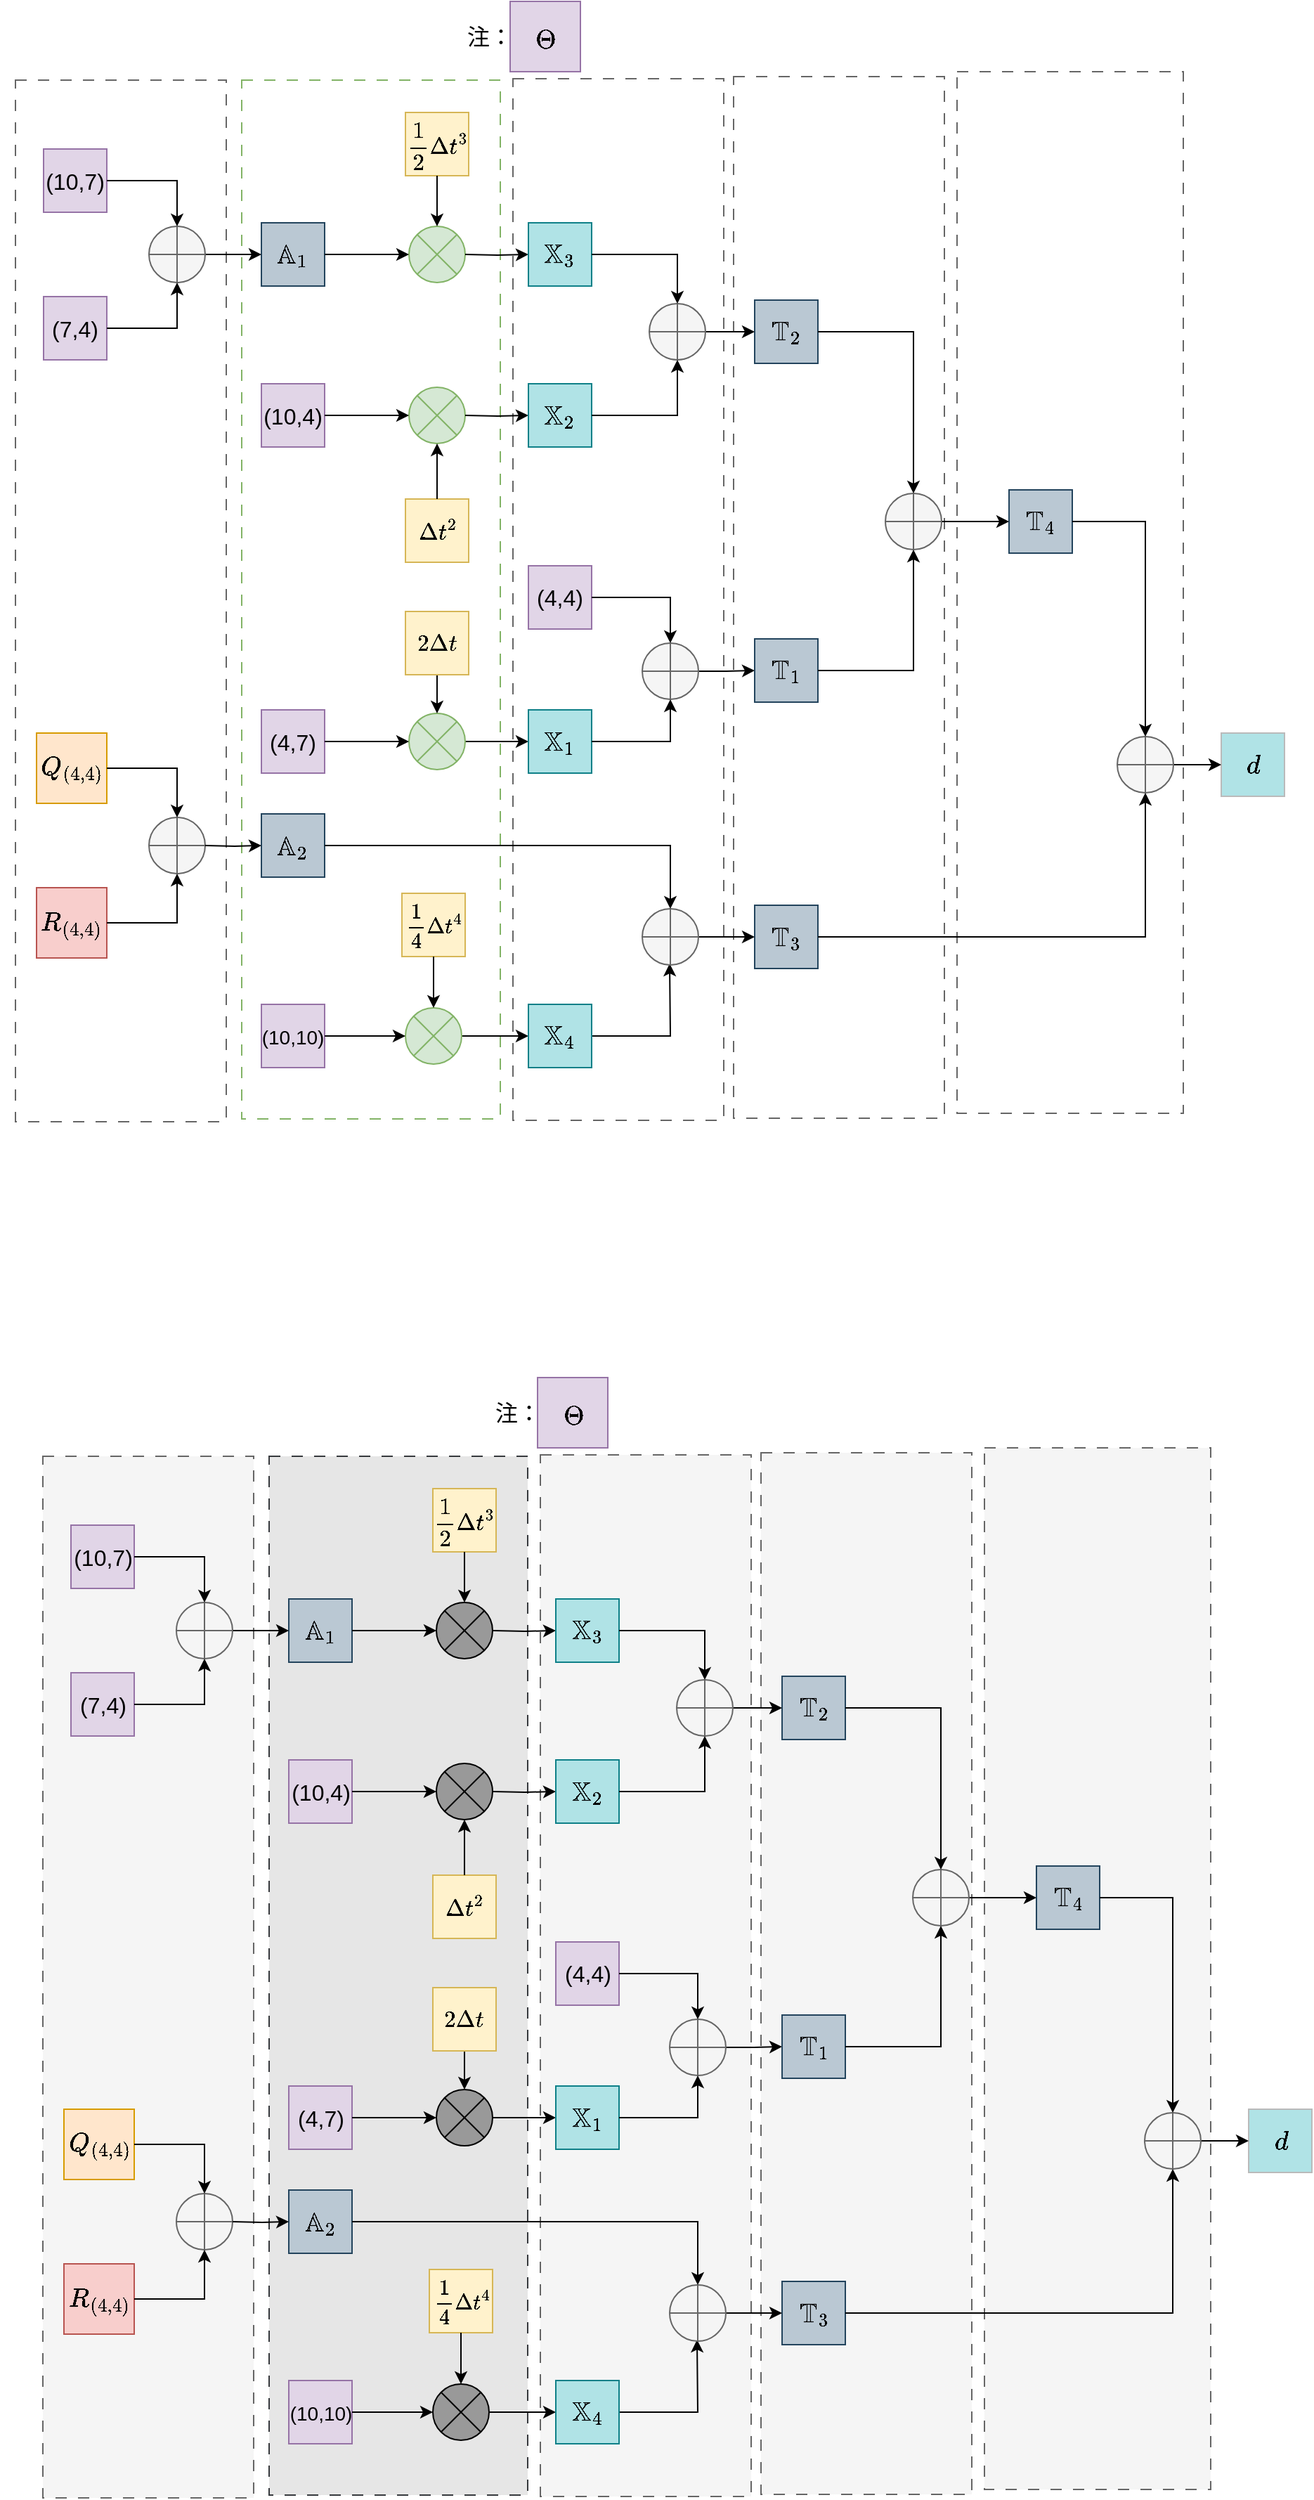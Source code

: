 <mxfile version="24.7.13">
  <diagram name="第 1 页" id="vWUI8vC7MaR6mV3rg_uE">
    <mxGraphModel dx="2901" dy="1106" grid="0" gridSize="10" guides="1" tooltips="1" connect="1" arrows="1" fold="1" page="1" pageScale="1" pageWidth="827" pageHeight="1169" math="1" shadow="0">
      <root>
        <mxCell id="0" />
        <mxCell id="1" parent="0" />
        <mxCell id="5WzvTR4dcTzMbcHdpnL1-160" value="" style="rounded=0;whiteSpace=wrap;html=1;dashed=1;dashPattern=8 8;fillColor=#FFFFFF;fontColor=#333333;strokeColor=#666666;" vertex="1" parent="1">
          <mxGeometry x="520" y="265" width="161" height="741" as="geometry" />
        </mxCell>
        <mxCell id="5WzvTR4dcTzMbcHdpnL1-159" value="" style="rounded=0;whiteSpace=wrap;html=1;dashed=1;dashPattern=8 8;fillColor=#FFFFFF;fontColor=#333333;strokeColor=#666666;" vertex="1" parent="1">
          <mxGeometry x="361" y="268.5" width="150" height="741" as="geometry" />
        </mxCell>
        <mxCell id="5WzvTR4dcTzMbcHdpnL1-158" value="" style="rounded=0;whiteSpace=wrap;html=1;dashed=1;dashPattern=8 8;fillColor=#FFFFFF;fontColor=#333333;strokeColor=#666666;" vertex="1" parent="1">
          <mxGeometry x="204" y="270" width="150" height="741" as="geometry" />
        </mxCell>
        <mxCell id="5WzvTR4dcTzMbcHdpnL1-6" value="" style="rounded=0;whiteSpace=wrap;html=1;dashed=1;dashPattern=8 8;strokeColor=#82b366;fillColor=#FFFFFF;" vertex="1" parent="1">
          <mxGeometry x="11" y="271" width="184" height="739" as="geometry" />
        </mxCell>
        <mxCell id="5WzvTR4dcTzMbcHdpnL1-7" value="" style="rounded=0;whiteSpace=wrap;html=1;dashed=1;dashPattern=8 8;fillColor=#FFFFFF;fontColor=#333333;strokeColor=#666666;" vertex="1" parent="1">
          <mxGeometry x="-150" y="271" width="150" height="741" as="geometry" />
        </mxCell>
        <mxCell id="5WzvTR4dcTzMbcHdpnL1-8" value="" style="whiteSpace=wrap;html=1;aspect=fixed;fillColor=#e1d5e7;strokeColor=#9673a6;fontSize=16;" vertex="1" parent="1">
          <mxGeometry x="202" y="215" width="50" height="50" as="geometry" />
        </mxCell>
        <mxCell id="5WzvTR4dcTzMbcHdpnL1-11" value="&lt;font style=&quot;font-size: 14px;&quot;&gt;(10,10)&lt;/font&gt;" style="whiteSpace=wrap;html=1;aspect=fixed;fillColor=#e1d5e7;strokeColor=#9673a6;fontSize=16;" vertex="1" parent="1">
          <mxGeometry x="25" y="928.5" width="45" height="45" as="geometry" />
        </mxCell>
        <mxCell id="5WzvTR4dcTzMbcHdpnL1-12" value="(10,7)" style="whiteSpace=wrap;html=1;aspect=fixed;fillColor=#e1d5e7;strokeColor=#9673a6;fontSize=16;" vertex="1" parent="1">
          <mxGeometry x="-130" y="320" width="45" height="45" as="geometry" />
        </mxCell>
        <mxCell id="5WzvTR4dcTzMbcHdpnL1-13" value="(7,4)" style="whiteSpace=wrap;html=1;aspect=fixed;fillColor=#e1d5e7;strokeColor=#9673a6;fontSize=16;" vertex="1" parent="1">
          <mxGeometry x="-130" y="425" width="45" height="45" as="geometry" />
        </mxCell>
        <mxCell id="5WzvTR4dcTzMbcHdpnL1-14" value="(4,4)" style="whiteSpace=wrap;html=1;aspect=fixed;fillColor=#e1d5e7;strokeColor=#9673a6;fontSize=16;" vertex="1" parent="1">
          <mxGeometry x="215" y="616.5" width="45" height="45" as="geometry" />
        </mxCell>
        <mxCell id="5WzvTR4dcTzMbcHdpnL1-15" value="(4,7)" style="whiteSpace=wrap;html=1;aspect=fixed;fillColor=#e1d5e7;strokeColor=#9673a6;fontSize=16;" vertex="1" parent="1">
          <mxGeometry x="25" y="719" width="45" height="45" as="geometry" />
        </mxCell>
        <mxCell id="5WzvTR4dcTzMbcHdpnL1-16" value="(10,4)" style="whiteSpace=wrap;html=1;aspect=fixed;fillColor=#e1d5e7;strokeColor=#9673a6;fontSize=16;" vertex="1" parent="1">
          <mxGeometry x="25" y="487" width="45" height="45" as="geometry" />
        </mxCell>
        <mxCell id="5WzvTR4dcTzMbcHdpnL1-20" value="$$Q_{(4,4)}$$" style="whiteSpace=wrap;html=1;aspect=fixed;fillColor=#ffe6cc;strokeColor=#d79b00;fontSize=16;" vertex="1" parent="1">
          <mxGeometry x="-135" y="735.5" width="50" height="50" as="geometry" />
        </mxCell>
        <mxCell id="5WzvTR4dcTzMbcHdpnL1-21" value="$$R_{(4,4)}$$" style="whiteSpace=wrap;html=1;aspect=fixed;fillColor=#f8cecc;strokeColor=#b85450;fontSize=16;" vertex="1" parent="1">
          <mxGeometry x="-135" y="845.5" width="50" height="50" as="geometry" />
        </mxCell>
        <mxCell id="5WzvTR4dcTzMbcHdpnL1-22" value="$$\Theta$$" style="text;html=1;align=center;verticalAlign=middle;resizable=0;points=[];autosize=1;strokeColor=none;fillColor=none;fontSize=16;" vertex="1" parent="1">
          <mxGeometry x="177" y="227.5" width="100" height="30" as="geometry" />
        </mxCell>
        <mxCell id="5WzvTR4dcTzMbcHdpnL1-23" value="&lt;font style=&quot;font-size: 16px;&quot;&gt;$$\mathbb{A}_1$$&lt;/font&gt;" style="whiteSpace=wrap;html=1;aspect=fixed;fontSize=16;fillColor=#bac8d3;strokeColor=#23445d;" vertex="1" parent="1">
          <mxGeometry x="25" y="372.5" width="45" height="45" as="geometry" />
        </mxCell>
        <mxCell id="5WzvTR4dcTzMbcHdpnL1-24" value="" style="verticalLabelPosition=bottom;verticalAlign=top;html=1;shape=mxgraph.flowchart.summing_function;fontSize=16;fillColor=#f5f5f5;fontColor=#333333;strokeColor=#666666;" vertex="1" parent="1">
          <mxGeometry x="-55" y="795.5" width="40" height="40" as="geometry" />
        </mxCell>
        <mxCell id="5WzvTR4dcTzMbcHdpnL1-25" style="edgeStyle=orthogonalEdgeStyle;rounded=0;orthogonalLoop=1;jettySize=auto;html=1;entryX=0;entryY=0.5;entryDx=0;entryDy=0;" edge="1" parent="1" source="5WzvTR4dcTzMbcHdpnL1-26" target="5WzvTR4dcTzMbcHdpnL1-73">
          <mxGeometry relative="1" as="geometry" />
        </mxCell>
        <mxCell id="5WzvTR4dcTzMbcHdpnL1-26" value="" style="verticalLabelPosition=bottom;verticalAlign=top;html=1;shape=mxgraph.flowchart.or;fontSize=16;fillColor=#d5e8d4;strokeColor=#82b366;" vertex="1" parent="1">
          <mxGeometry x="127.5" y="931" width="40" height="40" as="geometry" />
        </mxCell>
        <mxCell id="5WzvTR4dcTzMbcHdpnL1-27" style="edgeStyle=orthogonalEdgeStyle;rounded=0;orthogonalLoop=1;jettySize=auto;html=1;exitX=1;exitY=0.5;exitDx=0;exitDy=0;entryX=0;entryY=0.5;entryDx=0;entryDy=0;entryPerimeter=0;fontSize=16;" edge="1" parent="1" source="5WzvTR4dcTzMbcHdpnL1-11" target="5WzvTR4dcTzMbcHdpnL1-26">
          <mxGeometry relative="1" as="geometry" />
        </mxCell>
        <mxCell id="5WzvTR4dcTzMbcHdpnL1-28" value="&lt;span style=&quot;font-size: 13px;&quot;&gt;$$\frac{1}{4}\Delta t^4$$&lt;/span&gt;" style="whiteSpace=wrap;html=1;aspect=fixed;fillColor=#fff2cc;strokeColor=#d6b656;fontSize=14;" vertex="1" parent="1">
          <mxGeometry x="125" y="849.5" width="45" height="45" as="geometry" />
        </mxCell>
        <mxCell id="5WzvTR4dcTzMbcHdpnL1-35" style="edgeStyle=orthogonalEdgeStyle;rounded=0;orthogonalLoop=1;jettySize=auto;html=1;entryX=0.5;entryY=0;entryDx=0;entryDy=0;entryPerimeter=0;fontSize=16;" edge="1" parent="1" source="5WzvTR4dcTzMbcHdpnL1-28" target="5WzvTR4dcTzMbcHdpnL1-26">
          <mxGeometry relative="1" as="geometry" />
        </mxCell>
        <mxCell id="5WzvTR4dcTzMbcHdpnL1-36" style="edgeStyle=orthogonalEdgeStyle;rounded=0;orthogonalLoop=1;jettySize=auto;html=1;entryX=0;entryY=0.5;entryDx=0;entryDy=0;fontSize=16;" edge="1" parent="1" source="5WzvTR4dcTzMbcHdpnL1-37" target="5WzvTR4dcTzMbcHdpnL1-57">
          <mxGeometry relative="1" as="geometry" />
        </mxCell>
        <mxCell id="5WzvTR4dcTzMbcHdpnL1-37" value="" style="verticalLabelPosition=bottom;verticalAlign=top;html=1;shape=mxgraph.flowchart.or;fontSize=16;fillColor=#d5e8d4;strokeColor=#82b366;" vertex="1" parent="1">
          <mxGeometry x="130" y="721.5" width="40" height="40" as="geometry" />
        </mxCell>
        <mxCell id="5WzvTR4dcTzMbcHdpnL1-39" style="edgeStyle=orthogonalEdgeStyle;rounded=0;orthogonalLoop=1;jettySize=auto;html=1;entryX=0.5;entryY=0;entryDx=0;entryDy=0;entryPerimeter=0;fontSize=16;exitX=0.5;exitY=1;exitDx=0;exitDy=0;" edge="1" parent="1" source="5WzvTR4dcTzMbcHdpnL1-132" target="5WzvTR4dcTzMbcHdpnL1-37">
          <mxGeometry relative="1" as="geometry">
            <mxPoint x="150" y="696.5" as="sourcePoint" />
          </mxGeometry>
        </mxCell>
        <mxCell id="5WzvTR4dcTzMbcHdpnL1-40" style="edgeStyle=orthogonalEdgeStyle;rounded=0;orthogonalLoop=1;jettySize=auto;html=1;exitX=1;exitY=0.5;exitDx=0;exitDy=0;entryX=0;entryY=0.5;entryDx=0;entryDy=0;entryPerimeter=0;fontSize=16;" edge="1" parent="1" source="5WzvTR4dcTzMbcHdpnL1-15" target="5WzvTR4dcTzMbcHdpnL1-37">
          <mxGeometry relative="1" as="geometry" />
        </mxCell>
        <mxCell id="5WzvTR4dcTzMbcHdpnL1-45" value="" style="verticalLabelPosition=bottom;verticalAlign=top;html=1;shape=mxgraph.flowchart.or;fontSize=16;fillColor=#d5e8d4;strokeColor=#82b366;" vertex="1" parent="1">
          <mxGeometry x="130" y="489.5" width="40" height="40" as="geometry" />
        </mxCell>
        <mxCell id="5WzvTR4dcTzMbcHdpnL1-48" style="edgeStyle=orthogonalEdgeStyle;rounded=0;orthogonalLoop=1;jettySize=auto;html=1;entryX=0;entryY=0.5;entryDx=0;entryDy=0;entryPerimeter=0;fontSize=16;" edge="1" parent="1" source="5WzvTR4dcTzMbcHdpnL1-16" target="5WzvTR4dcTzMbcHdpnL1-45">
          <mxGeometry relative="1" as="geometry" />
        </mxCell>
        <mxCell id="5WzvTR4dcTzMbcHdpnL1-49" style="edgeStyle=orthogonalEdgeStyle;rounded=0;orthogonalLoop=1;jettySize=auto;html=1;entryX=0.5;entryY=0;entryDx=0;entryDy=0;entryPerimeter=0;fontSize=16;" edge="1" parent="1" source="5WzvTR4dcTzMbcHdpnL1-20" target="5WzvTR4dcTzMbcHdpnL1-24">
          <mxGeometry relative="1" as="geometry" />
        </mxCell>
        <mxCell id="5WzvTR4dcTzMbcHdpnL1-50" style="edgeStyle=orthogonalEdgeStyle;rounded=0;orthogonalLoop=1;jettySize=auto;html=1;exitX=1;exitY=0.5;exitDx=0;exitDy=0;entryX=0.5;entryY=1;entryDx=0;entryDy=0;entryPerimeter=0;fontSize=16;" edge="1" parent="1" source="5WzvTR4dcTzMbcHdpnL1-21" target="5WzvTR4dcTzMbcHdpnL1-24">
          <mxGeometry relative="1" as="geometry" />
        </mxCell>
        <mxCell id="5WzvTR4dcTzMbcHdpnL1-51" style="edgeStyle=orthogonalEdgeStyle;rounded=0;orthogonalLoop=1;jettySize=auto;html=1;entryX=0;entryY=0.5;entryDx=0;entryDy=0;fontSize=16;" edge="1" parent="1" source="5WzvTR4dcTzMbcHdpnL1-52" target="5WzvTR4dcTzMbcHdpnL1-23">
          <mxGeometry relative="1" as="geometry" />
        </mxCell>
        <mxCell id="5WzvTR4dcTzMbcHdpnL1-52" value="" style="verticalLabelPosition=bottom;verticalAlign=top;html=1;shape=mxgraph.flowchart.summing_function;fontSize=16;fillColor=#f5f5f5;fontColor=#333333;strokeColor=#666666;" vertex="1" parent="1">
          <mxGeometry x="-55" y="375" width="40" height="40" as="geometry" />
        </mxCell>
        <mxCell id="5WzvTR4dcTzMbcHdpnL1-53" style="edgeStyle=orthogonalEdgeStyle;rounded=0;orthogonalLoop=1;jettySize=auto;html=1;entryX=0.5;entryY=0;entryDx=0;entryDy=0;entryPerimeter=0;fontSize=16;exitX=1;exitY=0.5;exitDx=0;exitDy=0;" edge="1" parent="1" source="5WzvTR4dcTzMbcHdpnL1-12" target="5WzvTR4dcTzMbcHdpnL1-52">
          <mxGeometry relative="1" as="geometry">
            <mxPoint x="-85" y="340" as="sourcePoint" />
          </mxGeometry>
        </mxCell>
        <mxCell id="5WzvTR4dcTzMbcHdpnL1-54" style="edgeStyle=orthogonalEdgeStyle;rounded=0;orthogonalLoop=1;jettySize=auto;html=1;exitX=1;exitY=0.5;exitDx=0;exitDy=0;entryX=0.5;entryY=1;entryDx=0;entryDy=0;entryPerimeter=0;fontSize=16;" edge="1" parent="1" source="5WzvTR4dcTzMbcHdpnL1-13" target="5WzvTR4dcTzMbcHdpnL1-52">
          <mxGeometry relative="1" as="geometry">
            <mxPoint x="-85" y="450" as="sourcePoint" />
          </mxGeometry>
        </mxCell>
        <mxCell id="5WzvTR4dcTzMbcHdpnL1-55" value="$$\mathbb{A}_2$$" style="whiteSpace=wrap;html=1;aspect=fixed;fontSize=16;fillColor=#bac8d3;strokeColor=#23445d;" vertex="1" parent="1">
          <mxGeometry x="25" y="793" width="45" height="45" as="geometry" />
        </mxCell>
        <mxCell id="5WzvTR4dcTzMbcHdpnL1-56" style="edgeStyle=orthogonalEdgeStyle;rounded=0;orthogonalLoop=1;jettySize=auto;html=1;entryX=0;entryY=0.5;entryDx=0;entryDy=0;fontSize=16;" edge="1" parent="1" target="5WzvTR4dcTzMbcHdpnL1-55">
          <mxGeometry relative="1" as="geometry">
            <mxPoint x="-15" y="815.5" as="sourcePoint" />
          </mxGeometry>
        </mxCell>
        <mxCell id="5WzvTR4dcTzMbcHdpnL1-57" value="$$\mathbb{X}_1$$" style="whiteSpace=wrap;html=1;aspect=fixed;fontSize=16;fillColor=#b0e3e6;strokeColor=#0e8088;" vertex="1" parent="1">
          <mxGeometry x="215" y="719" width="45" height="45" as="geometry" />
        </mxCell>
        <mxCell id="5WzvTR4dcTzMbcHdpnL1-58" style="edgeStyle=orthogonalEdgeStyle;rounded=0;orthogonalLoop=1;jettySize=auto;html=1;entryX=0;entryY=0.5;entryDx=0;entryDy=0;fontSize=16;" edge="1" parent="1" target="5WzvTR4dcTzMbcHdpnL1-59">
          <mxGeometry relative="1" as="geometry">
            <mxPoint x="170" y="509.5" as="sourcePoint" />
          </mxGeometry>
        </mxCell>
        <mxCell id="5WzvTR4dcTzMbcHdpnL1-59" value="$$\mathbb{X}_2$$" style="whiteSpace=wrap;html=1;aspect=fixed;fontSize=16;fillColor=#b0e3e6;strokeColor=#0e8088;" vertex="1" parent="1">
          <mxGeometry x="215" y="487" width="45" height="45" as="geometry" />
        </mxCell>
        <mxCell id="5WzvTR4dcTzMbcHdpnL1-62" value="&lt;font style=&quot;font-size: 16px;&quot;&gt;$$\mathbb{T}_2$$&lt;/font&gt;" style="whiteSpace=wrap;html=1;aspect=fixed;fontSize=16;fillColor=#bac8d3;strokeColor=#23445d;" vertex="1" parent="1">
          <mxGeometry x="376" y="427.5" width="45" height="45" as="geometry" />
        </mxCell>
        <mxCell id="5WzvTR4dcTzMbcHdpnL1-155" style="edgeStyle=orthogonalEdgeStyle;rounded=0;orthogonalLoop=1;jettySize=auto;html=1;" edge="1" parent="1" source="5WzvTR4dcTzMbcHdpnL1-64" target="5WzvTR4dcTzMbcHdpnL1-67">
          <mxGeometry relative="1" as="geometry" />
        </mxCell>
        <mxCell id="5WzvTR4dcTzMbcHdpnL1-64" value="" style="verticalLabelPosition=bottom;verticalAlign=top;html=1;shape=mxgraph.flowchart.summing_function;fontSize=16;fillColor=#f5f5f5;fontColor=#333333;strokeColor=#666666;" vertex="1" parent="1">
          <mxGeometry x="296" y="671.5" width="40" height="40" as="geometry" />
        </mxCell>
        <mxCell id="5WzvTR4dcTzMbcHdpnL1-65" style="edgeStyle=orthogonalEdgeStyle;rounded=0;orthogonalLoop=1;jettySize=auto;html=1;entryX=0.5;entryY=0;entryDx=0;entryDy=0;entryPerimeter=0;" edge="1" parent="1" source="5WzvTR4dcTzMbcHdpnL1-14" target="5WzvTR4dcTzMbcHdpnL1-64">
          <mxGeometry relative="1" as="geometry" />
        </mxCell>
        <mxCell id="5WzvTR4dcTzMbcHdpnL1-66" style="edgeStyle=orthogonalEdgeStyle;rounded=0;orthogonalLoop=1;jettySize=auto;html=1;exitX=1;exitY=0.5;exitDx=0;exitDy=0;entryX=0.5;entryY=1;entryDx=0;entryDy=0;entryPerimeter=0;" edge="1" parent="1" source="5WzvTR4dcTzMbcHdpnL1-57" target="5WzvTR4dcTzMbcHdpnL1-64">
          <mxGeometry relative="1" as="geometry" />
        </mxCell>
        <mxCell id="5WzvTR4dcTzMbcHdpnL1-67" value="&lt;font style=&quot;font-size: 16px;&quot;&gt;$$\mathbb{T}_1$$&lt;/font&gt;" style="whiteSpace=wrap;html=1;aspect=fixed;fontSize=16;fillColor=#bac8d3;strokeColor=#23445d;" vertex="1" parent="1">
          <mxGeometry x="376" y="668.5" width="45" height="45" as="geometry" />
        </mxCell>
        <mxCell id="5WzvTR4dcTzMbcHdpnL1-151" style="edgeStyle=orthogonalEdgeStyle;rounded=0;orthogonalLoop=1;jettySize=auto;html=1;entryX=0;entryY=0.5;entryDx=0;entryDy=0;" edge="1" parent="1" source="5WzvTR4dcTzMbcHdpnL1-69" target="5WzvTR4dcTzMbcHdpnL1-62">
          <mxGeometry relative="1" as="geometry" />
        </mxCell>
        <mxCell id="5WzvTR4dcTzMbcHdpnL1-69" value="" style="verticalLabelPosition=bottom;verticalAlign=top;html=1;shape=mxgraph.flowchart.summing_function;fontSize=16;fillColor=#f5f5f5;fontColor=#333333;strokeColor=#666666;" vertex="1" parent="1">
          <mxGeometry x="301" y="430" width="40" height="40" as="geometry" />
        </mxCell>
        <mxCell id="5WzvTR4dcTzMbcHdpnL1-71" style="edgeStyle=orthogonalEdgeStyle;rounded=0;orthogonalLoop=1;jettySize=auto;html=1;exitX=1;exitY=0.5;exitDx=0;exitDy=0;entryX=0.5;entryY=1;entryDx=0;entryDy=0;entryPerimeter=0;" edge="1" parent="1" source="5WzvTR4dcTzMbcHdpnL1-73">
          <mxGeometry relative="1" as="geometry">
            <mxPoint x="259.5" y="929.5" as="sourcePoint" />
            <mxPoint x="315.5" y="899.5" as="targetPoint" />
          </mxGeometry>
        </mxCell>
        <mxCell id="5WzvTR4dcTzMbcHdpnL1-72" value="&lt;font style=&quot;font-size: 16px;&quot;&gt;注：&lt;/font&gt;" style="text;html=1;align=center;verticalAlign=middle;resizable=0;points=[];autosize=1;strokeColor=none;fillColor=none;" vertex="1" parent="1">
          <mxGeometry x="157" y="225" width="60" height="30" as="geometry" />
        </mxCell>
        <mxCell id="5WzvTR4dcTzMbcHdpnL1-73" value="&lt;font style=&quot;font-size: 16px;&quot;&gt;$$\mathbb{X}_4$$&lt;/font&gt;" style="whiteSpace=wrap;html=1;aspect=fixed;fontSize=16;fillColor=#b0e3e6;strokeColor=#0e8088;" vertex="1" parent="1">
          <mxGeometry x="215" y="928.5" width="45" height="45" as="geometry" />
        </mxCell>
        <mxCell id="5WzvTR4dcTzMbcHdpnL1-106" value="&lt;font style=&quot;font-size: 16px;&quot;&gt;$$\mathbb{T}_3$$&lt;/font&gt;" style="whiteSpace=wrap;html=1;aspect=fixed;fontSize=16;fillColor=#bac8d3;strokeColor=#23445d;" vertex="1" parent="1">
          <mxGeometry x="376" y="858" width="45" height="45" as="geometry" />
        </mxCell>
        <mxCell id="5WzvTR4dcTzMbcHdpnL1-156" style="edgeStyle=orthogonalEdgeStyle;rounded=0;orthogonalLoop=1;jettySize=auto;html=1;entryX=0;entryY=0.5;entryDx=0;entryDy=0;" edge="1" parent="1" source="5WzvTR4dcTzMbcHdpnL1-113" target="5WzvTR4dcTzMbcHdpnL1-106">
          <mxGeometry relative="1" as="geometry" />
        </mxCell>
        <mxCell id="5WzvTR4dcTzMbcHdpnL1-113" value="" style="verticalLabelPosition=bottom;verticalAlign=top;html=1;shape=mxgraph.flowchart.summing_function;fontSize=16;fillColor=#f5f5f5;fontColor=#333333;strokeColor=#666666;" vertex="1" parent="1">
          <mxGeometry x="296" y="860.5" width="40" height="40" as="geometry" />
        </mxCell>
        <mxCell id="5WzvTR4dcTzMbcHdpnL1-115" value="&lt;font style=&quot;font-size: 16px;&quot;&gt;$$\mathbb{T}_4$$&lt;/font&gt;" style="whiteSpace=wrap;html=1;aspect=fixed;fontSize=16;fillColor=#bac8d3;strokeColor=#23445d;" vertex="1" parent="1">
          <mxGeometry x="557" y="562.5" width="45" height="45" as="geometry" />
        </mxCell>
        <mxCell id="5WzvTR4dcTzMbcHdpnL1-116" style="edgeStyle=orthogonalEdgeStyle;rounded=0;orthogonalLoop=1;jettySize=auto;html=1;entryX=0;entryY=0.5;entryDx=0;entryDy=0;" edge="1" parent="1" source="5WzvTR4dcTzMbcHdpnL1-117" target="5WzvTR4dcTzMbcHdpnL1-115">
          <mxGeometry relative="1" as="geometry" />
        </mxCell>
        <mxCell id="5WzvTR4dcTzMbcHdpnL1-117" value="" style="verticalLabelPosition=bottom;verticalAlign=top;html=1;shape=mxgraph.flowchart.summing_function;fontSize=16;fillColor=#f5f5f5;fontColor=#333333;strokeColor=#666666;" vertex="1" parent="1">
          <mxGeometry x="469" y="565" width="40" height="40" as="geometry" />
        </mxCell>
        <mxCell id="5WzvTR4dcTzMbcHdpnL1-118" style="edgeStyle=orthogonalEdgeStyle;rounded=0;orthogonalLoop=1;jettySize=auto;html=1;entryX=0.5;entryY=0;entryDx=0;entryDy=0;entryPerimeter=0;exitX=1;exitY=0.5;exitDx=0;exitDy=0;" edge="1" parent="1" source="5WzvTR4dcTzMbcHdpnL1-62" target="5WzvTR4dcTzMbcHdpnL1-117">
          <mxGeometry relative="1" as="geometry">
            <mxPoint x="745.5" y="160" as="sourcePoint" />
          </mxGeometry>
        </mxCell>
        <mxCell id="5WzvTR4dcTzMbcHdpnL1-125" value="&lt;font style=&quot;font-size: 16px;&quot;&gt;$$d$$&lt;/font&gt;" style="whiteSpace=wrap;html=1;aspect=fixed;fontSize=16;fillColor=#B0E3E6;strokeColor=#BABABA;" vertex="1" parent="1">
          <mxGeometry x="708" y="735.5" width="45" height="45" as="geometry" />
        </mxCell>
        <mxCell id="5WzvTR4dcTzMbcHdpnL1-126" style="edgeStyle=orthogonalEdgeStyle;rounded=0;orthogonalLoop=1;jettySize=auto;html=1;entryX=0;entryY=0.5;entryDx=0;entryDy=0;" edge="1" parent="1" source="5WzvTR4dcTzMbcHdpnL1-127" target="5WzvTR4dcTzMbcHdpnL1-125">
          <mxGeometry relative="1" as="geometry" />
        </mxCell>
        <mxCell id="5WzvTR4dcTzMbcHdpnL1-127" value="" style="verticalLabelPosition=bottom;verticalAlign=top;html=1;shape=mxgraph.flowchart.summing_function;fontSize=16;fillColor=#f5f5f5;fontColor=#333333;strokeColor=#666666;" vertex="1" parent="1">
          <mxGeometry x="634" y="738" width="40" height="40" as="geometry" />
        </mxCell>
        <mxCell id="5WzvTR4dcTzMbcHdpnL1-128" style="edgeStyle=orthogonalEdgeStyle;rounded=0;orthogonalLoop=1;jettySize=auto;html=1;entryX=0.5;entryY=1;entryDx=0;entryDy=0;entryPerimeter=0;exitX=1;exitY=0.5;exitDx=0;exitDy=0;" edge="1" parent="1" target="5WzvTR4dcTzMbcHdpnL1-127" source="5WzvTR4dcTzMbcHdpnL1-106">
          <mxGeometry relative="1" as="geometry">
            <mxPoint x="910" y="903" as="sourcePoint" />
          </mxGeometry>
        </mxCell>
        <mxCell id="5WzvTR4dcTzMbcHdpnL1-129" style="edgeStyle=orthogonalEdgeStyle;rounded=0;orthogonalLoop=1;jettySize=auto;html=1;entryX=0.5;entryY=0;entryDx=0;entryDy=0;entryPerimeter=0;" edge="1" parent="1" source="5WzvTR4dcTzMbcHdpnL1-115" target="5WzvTR4dcTzMbcHdpnL1-127">
          <mxGeometry relative="1" as="geometry" />
        </mxCell>
        <mxCell id="5WzvTR4dcTzMbcHdpnL1-131" style="edgeStyle=orthogonalEdgeStyle;rounded=0;orthogonalLoop=1;jettySize=auto;html=1;entryX=0.5;entryY=0;entryDx=0;entryDy=0;entryPerimeter=0;" edge="1" parent="1" source="5WzvTR4dcTzMbcHdpnL1-55" target="5WzvTR4dcTzMbcHdpnL1-113">
          <mxGeometry relative="1" as="geometry" />
        </mxCell>
        <mxCell id="5WzvTR4dcTzMbcHdpnL1-132" value="$$2\Delta t$$" style="whiteSpace=wrap;html=1;aspect=fixed;fillColor=#fff2cc;strokeColor=#d6b656;fontSize=14;" vertex="1" parent="1">
          <mxGeometry x="127.5" y="649" width="45" height="45" as="geometry" />
        </mxCell>
        <mxCell id="5WzvTR4dcTzMbcHdpnL1-133" value="$$\Delta t^2$$" style="whiteSpace=wrap;html=1;aspect=fixed;fillColor=#fff2cc;strokeColor=#d6b656;fontSize=14;" vertex="1" parent="1">
          <mxGeometry x="127.5" y="569" width="45" height="45" as="geometry" />
        </mxCell>
        <mxCell id="5WzvTR4dcTzMbcHdpnL1-137" value="" style="verticalLabelPosition=bottom;verticalAlign=top;html=1;shape=mxgraph.flowchart.or;fontSize=16;fillColor=#d5e8d4;strokeColor=#82b366;" vertex="1" parent="1">
          <mxGeometry x="130" y="375" width="40" height="40" as="geometry" />
        </mxCell>
        <mxCell id="5WzvTR4dcTzMbcHdpnL1-138" style="edgeStyle=orthogonalEdgeStyle;rounded=0;orthogonalLoop=1;jettySize=auto;html=1;entryX=0;entryY=0.5;entryDx=0;entryDy=0;fontSize=16;" edge="1" parent="1" target="5WzvTR4dcTzMbcHdpnL1-139">
          <mxGeometry relative="1" as="geometry">
            <mxPoint x="170" y="395" as="sourcePoint" />
          </mxGeometry>
        </mxCell>
        <mxCell id="5WzvTR4dcTzMbcHdpnL1-139" value="$$\mathbb{X}_3$$" style="whiteSpace=wrap;html=1;aspect=fixed;fontSize=16;fillColor=#b0e3e6;strokeColor=#0e8088;" vertex="1" parent="1">
          <mxGeometry x="215" y="372.5" width="45" height="45" as="geometry" />
        </mxCell>
        <mxCell id="5WzvTR4dcTzMbcHdpnL1-140" style="edgeStyle=orthogonalEdgeStyle;rounded=0;orthogonalLoop=1;jettySize=auto;html=1;entryX=0;entryY=0.5;entryDx=0;entryDy=0;entryPerimeter=0;" edge="1" parent="1" source="5WzvTR4dcTzMbcHdpnL1-23" target="5WzvTR4dcTzMbcHdpnL1-137">
          <mxGeometry relative="1" as="geometry" />
        </mxCell>
        <mxCell id="5WzvTR4dcTzMbcHdpnL1-141" value="$$\frac{1}{2}\Delta t^3$$" style="whiteSpace=wrap;html=1;aspect=fixed;fillColor=#fff2cc;strokeColor=#d6b656;fontSize=14;" vertex="1" parent="1">
          <mxGeometry x="127.5" y="294" width="45" height="45" as="geometry" />
        </mxCell>
        <mxCell id="5WzvTR4dcTzMbcHdpnL1-142" style="edgeStyle=orthogonalEdgeStyle;rounded=0;orthogonalLoop=1;jettySize=auto;html=1;entryX=0.5;entryY=0;entryDx=0;entryDy=0;entryPerimeter=0;" edge="1" parent="1" source="5WzvTR4dcTzMbcHdpnL1-141" target="5WzvTR4dcTzMbcHdpnL1-137">
          <mxGeometry relative="1" as="geometry" />
        </mxCell>
        <mxCell id="5WzvTR4dcTzMbcHdpnL1-152" style="edgeStyle=orthogonalEdgeStyle;rounded=0;orthogonalLoop=1;jettySize=auto;html=1;entryX=0.5;entryY=0;entryDx=0;entryDy=0;entryPerimeter=0;" edge="1" parent="1" source="5WzvTR4dcTzMbcHdpnL1-139" target="5WzvTR4dcTzMbcHdpnL1-69">
          <mxGeometry relative="1" as="geometry" />
        </mxCell>
        <mxCell id="5WzvTR4dcTzMbcHdpnL1-153" style="edgeStyle=orthogonalEdgeStyle;rounded=0;orthogonalLoop=1;jettySize=auto;html=1;entryX=0.5;entryY=1;entryDx=0;entryDy=0;entryPerimeter=0;" edge="1" parent="1" source="5WzvTR4dcTzMbcHdpnL1-133" target="5WzvTR4dcTzMbcHdpnL1-45">
          <mxGeometry relative="1" as="geometry" />
        </mxCell>
        <mxCell id="5WzvTR4dcTzMbcHdpnL1-154" style="edgeStyle=orthogonalEdgeStyle;rounded=0;orthogonalLoop=1;jettySize=auto;html=1;entryX=0.5;entryY=1;entryDx=0;entryDy=0;entryPerimeter=0;" edge="1" parent="1" source="5WzvTR4dcTzMbcHdpnL1-59" target="5WzvTR4dcTzMbcHdpnL1-69">
          <mxGeometry relative="1" as="geometry" />
        </mxCell>
        <mxCell id="5WzvTR4dcTzMbcHdpnL1-157" style="edgeStyle=orthogonalEdgeStyle;rounded=0;orthogonalLoop=1;jettySize=auto;html=1;entryX=0.5;entryY=1;entryDx=0;entryDy=0;entryPerimeter=0;" edge="1" parent="1" source="5WzvTR4dcTzMbcHdpnL1-67" target="5WzvTR4dcTzMbcHdpnL1-117">
          <mxGeometry relative="1" as="geometry" />
        </mxCell>
        <mxCell id="5WzvTR4dcTzMbcHdpnL1-161" value="" style="rounded=0;whiteSpace=wrap;html=1;dashed=1;dashPattern=8 8;fillColor=#f5f5f5;fontColor=#333333;strokeColor=#666666;" vertex="1" parent="1">
          <mxGeometry x="539.5" y="1244" width="161" height="741" as="geometry" />
        </mxCell>
        <mxCell id="5WzvTR4dcTzMbcHdpnL1-162" value="" style="rounded=0;whiteSpace=wrap;html=1;dashed=1;dashPattern=8 8;fillColor=#f5f5f5;fontColor=#333333;strokeColor=#666666;" vertex="1" parent="1">
          <mxGeometry x="380.5" y="1247.5" width="150" height="741" as="geometry" />
        </mxCell>
        <mxCell id="5WzvTR4dcTzMbcHdpnL1-163" value="" style="rounded=0;whiteSpace=wrap;html=1;dashed=1;dashPattern=8 8;fillColor=#f5f5f5;fontColor=#333333;strokeColor=#666666;" vertex="1" parent="1">
          <mxGeometry x="223.5" y="1249" width="150" height="741" as="geometry" />
        </mxCell>
        <mxCell id="5WzvTR4dcTzMbcHdpnL1-164" value="" style="rounded=0;whiteSpace=wrap;html=1;dashed=1;dashPattern=8 8;strokeColor=#36393d;fillColor=#E6E6E6;" vertex="1" parent="1">
          <mxGeometry x="30.5" y="1250" width="184" height="739" as="geometry" />
        </mxCell>
        <mxCell id="5WzvTR4dcTzMbcHdpnL1-165" value="" style="rounded=0;whiteSpace=wrap;html=1;dashed=1;dashPattern=8 8;fillColor=#f5f5f5;fontColor=#333333;strokeColor=#666666;" vertex="1" parent="1">
          <mxGeometry x="-130.5" y="1250" width="150" height="741" as="geometry" />
        </mxCell>
        <mxCell id="5WzvTR4dcTzMbcHdpnL1-166" value="" style="whiteSpace=wrap;html=1;aspect=fixed;fillColor=#e1d5e7;strokeColor=#9673a6;fontSize=16;" vertex="1" parent="1">
          <mxGeometry x="221.5" y="1194" width="50" height="50" as="geometry" />
        </mxCell>
        <mxCell id="5WzvTR4dcTzMbcHdpnL1-167" value="&lt;font style=&quot;font-size: 14px;&quot;&gt;(10,10)&lt;/font&gt;" style="whiteSpace=wrap;html=1;aspect=fixed;fillColor=#e1d5e7;strokeColor=#9673a6;fontSize=16;" vertex="1" parent="1">
          <mxGeometry x="44.5" y="1907.5" width="45" height="45" as="geometry" />
        </mxCell>
        <mxCell id="5WzvTR4dcTzMbcHdpnL1-168" value="(10,7)" style="whiteSpace=wrap;html=1;aspect=fixed;fillColor=#e1d5e7;strokeColor=#9673a6;fontSize=16;" vertex="1" parent="1">
          <mxGeometry x="-110.5" y="1299" width="45" height="45" as="geometry" />
        </mxCell>
        <mxCell id="5WzvTR4dcTzMbcHdpnL1-169" value="(7,4)" style="whiteSpace=wrap;html=1;aspect=fixed;fillColor=#e1d5e7;strokeColor=#9673a6;fontSize=16;" vertex="1" parent="1">
          <mxGeometry x="-110.5" y="1404" width="45" height="45" as="geometry" />
        </mxCell>
        <mxCell id="5WzvTR4dcTzMbcHdpnL1-170" value="(4,4)" style="whiteSpace=wrap;html=1;aspect=fixed;fillColor=#e1d5e7;strokeColor=#9673a6;fontSize=16;" vertex="1" parent="1">
          <mxGeometry x="234.5" y="1595.5" width="45" height="45" as="geometry" />
        </mxCell>
        <mxCell id="5WzvTR4dcTzMbcHdpnL1-171" value="(4,7)" style="whiteSpace=wrap;html=1;aspect=fixed;fillColor=#e1d5e7;strokeColor=#9673a6;fontSize=16;" vertex="1" parent="1">
          <mxGeometry x="44.5" y="1698" width="45" height="45" as="geometry" />
        </mxCell>
        <mxCell id="5WzvTR4dcTzMbcHdpnL1-172" value="(10,4)" style="whiteSpace=wrap;html=1;aspect=fixed;fillColor=#e1d5e7;strokeColor=#9673a6;fontSize=16;" vertex="1" parent="1">
          <mxGeometry x="44.5" y="1466" width="45" height="45" as="geometry" />
        </mxCell>
        <mxCell id="5WzvTR4dcTzMbcHdpnL1-173" value="$$Q_{(4,4)}$$" style="whiteSpace=wrap;html=1;aspect=fixed;fillColor=#ffe6cc;strokeColor=#d79b00;fontSize=16;" vertex="1" parent="1">
          <mxGeometry x="-115.5" y="1714.5" width="50" height="50" as="geometry" />
        </mxCell>
        <mxCell id="5WzvTR4dcTzMbcHdpnL1-174" value="$$R_{(4,4)}$$" style="whiteSpace=wrap;html=1;aspect=fixed;fillColor=#f8cecc;strokeColor=#b85450;fontSize=16;" vertex="1" parent="1">
          <mxGeometry x="-115.5" y="1824.5" width="50" height="50" as="geometry" />
        </mxCell>
        <mxCell id="5WzvTR4dcTzMbcHdpnL1-175" value="$$\Theta$$" style="text;html=1;align=center;verticalAlign=middle;resizable=0;points=[];autosize=1;strokeColor=none;fillColor=none;fontSize=16;" vertex="1" parent="1">
          <mxGeometry x="196.5" y="1206.5" width="100" height="30" as="geometry" />
        </mxCell>
        <mxCell id="5WzvTR4dcTzMbcHdpnL1-176" value="&lt;font style=&quot;font-size: 16px;&quot;&gt;$$\mathbb{A}_1$$&lt;/font&gt;" style="whiteSpace=wrap;html=1;aspect=fixed;fontSize=16;fillColor=#bac8d3;strokeColor=#23445d;" vertex="1" parent="1">
          <mxGeometry x="44.5" y="1351.5" width="45" height="45" as="geometry" />
        </mxCell>
        <mxCell id="5WzvTR4dcTzMbcHdpnL1-177" value="" style="verticalLabelPosition=bottom;verticalAlign=top;html=1;shape=mxgraph.flowchart.summing_function;fontSize=16;fillColor=#f5f5f5;fontColor=#333333;strokeColor=#666666;" vertex="1" parent="1">
          <mxGeometry x="-35.5" y="1774.5" width="40" height="40" as="geometry" />
        </mxCell>
        <mxCell id="5WzvTR4dcTzMbcHdpnL1-178" style="edgeStyle=orthogonalEdgeStyle;rounded=0;orthogonalLoop=1;jettySize=auto;html=1;entryX=0;entryY=0.5;entryDx=0;entryDy=0;" edge="1" parent="1" source="5WzvTR4dcTzMbcHdpnL1-179" target="5WzvTR4dcTzMbcHdpnL1-210">
          <mxGeometry relative="1" as="geometry" />
        </mxCell>
        <mxCell id="5WzvTR4dcTzMbcHdpnL1-179" value="" style="verticalLabelPosition=bottom;verticalAlign=top;html=1;shape=mxgraph.flowchart.or;fontSize=16;fillColor=#999999;strokeColor=#000000;" vertex="1" parent="1">
          <mxGeometry x="147" y="1910" width="40" height="40" as="geometry" />
        </mxCell>
        <mxCell id="5WzvTR4dcTzMbcHdpnL1-180" style="edgeStyle=orthogonalEdgeStyle;rounded=0;orthogonalLoop=1;jettySize=auto;html=1;exitX=1;exitY=0.5;exitDx=0;exitDy=0;entryX=0;entryY=0.5;entryDx=0;entryDy=0;entryPerimeter=0;fontSize=16;" edge="1" parent="1" source="5WzvTR4dcTzMbcHdpnL1-167" target="5WzvTR4dcTzMbcHdpnL1-179">
          <mxGeometry relative="1" as="geometry" />
        </mxCell>
        <mxCell id="5WzvTR4dcTzMbcHdpnL1-181" value="&lt;span style=&quot;font-size: 13px;&quot;&gt;$$\frac{1}{4}\Delta t^4$$&lt;/span&gt;" style="whiteSpace=wrap;html=1;aspect=fixed;fillColor=#fff2cc;strokeColor=#d6b656;fontSize=14;" vertex="1" parent="1">
          <mxGeometry x="144.5" y="1828.5" width="45" height="45" as="geometry" />
        </mxCell>
        <mxCell id="5WzvTR4dcTzMbcHdpnL1-182" style="edgeStyle=orthogonalEdgeStyle;rounded=0;orthogonalLoop=1;jettySize=auto;html=1;entryX=0.5;entryY=0;entryDx=0;entryDy=0;entryPerimeter=0;fontSize=16;" edge="1" parent="1" source="5WzvTR4dcTzMbcHdpnL1-181" target="5WzvTR4dcTzMbcHdpnL1-179">
          <mxGeometry relative="1" as="geometry" />
        </mxCell>
        <mxCell id="5WzvTR4dcTzMbcHdpnL1-183" style="edgeStyle=orthogonalEdgeStyle;rounded=0;orthogonalLoop=1;jettySize=auto;html=1;entryX=0;entryY=0.5;entryDx=0;entryDy=0;fontSize=16;" edge="1" parent="1" source="5WzvTR4dcTzMbcHdpnL1-184" target="5WzvTR4dcTzMbcHdpnL1-197">
          <mxGeometry relative="1" as="geometry" />
        </mxCell>
        <mxCell id="5WzvTR4dcTzMbcHdpnL1-184" value="" style="verticalLabelPosition=bottom;verticalAlign=top;html=1;shape=mxgraph.flowchart.or;fontSize=16;fillColor=#999999;strokeColor=#000000;" vertex="1" parent="1">
          <mxGeometry x="149.5" y="1700.5" width="40" height="40" as="geometry" />
        </mxCell>
        <mxCell id="5WzvTR4dcTzMbcHdpnL1-185" style="edgeStyle=orthogonalEdgeStyle;rounded=0;orthogonalLoop=1;jettySize=auto;html=1;entryX=0.5;entryY=0;entryDx=0;entryDy=0;entryPerimeter=0;fontSize=16;exitX=0.5;exitY=1;exitDx=0;exitDy=0;" edge="1" parent="1" source="5WzvTR4dcTzMbcHdpnL1-224" target="5WzvTR4dcTzMbcHdpnL1-184">
          <mxGeometry relative="1" as="geometry">
            <mxPoint x="169.5" y="1675.5" as="sourcePoint" />
          </mxGeometry>
        </mxCell>
        <mxCell id="5WzvTR4dcTzMbcHdpnL1-186" style="edgeStyle=orthogonalEdgeStyle;rounded=0;orthogonalLoop=1;jettySize=auto;html=1;exitX=1;exitY=0.5;exitDx=0;exitDy=0;entryX=0;entryY=0.5;entryDx=0;entryDy=0;entryPerimeter=0;fontSize=16;" edge="1" parent="1" source="5WzvTR4dcTzMbcHdpnL1-171" target="5WzvTR4dcTzMbcHdpnL1-184">
          <mxGeometry relative="1" as="geometry" />
        </mxCell>
        <mxCell id="5WzvTR4dcTzMbcHdpnL1-187" value="" style="verticalLabelPosition=bottom;verticalAlign=top;html=1;shape=mxgraph.flowchart.or;fontSize=16;fillColor=#999999;strokeColor=#000000;" vertex="1" parent="1">
          <mxGeometry x="149.5" y="1468.5" width="40" height="40" as="geometry" />
        </mxCell>
        <mxCell id="5WzvTR4dcTzMbcHdpnL1-188" style="edgeStyle=orthogonalEdgeStyle;rounded=0;orthogonalLoop=1;jettySize=auto;html=1;entryX=0;entryY=0.5;entryDx=0;entryDy=0;entryPerimeter=0;fontSize=16;" edge="1" parent="1" source="5WzvTR4dcTzMbcHdpnL1-172" target="5WzvTR4dcTzMbcHdpnL1-187">
          <mxGeometry relative="1" as="geometry" />
        </mxCell>
        <mxCell id="5WzvTR4dcTzMbcHdpnL1-189" style="edgeStyle=orthogonalEdgeStyle;rounded=0;orthogonalLoop=1;jettySize=auto;html=1;entryX=0.5;entryY=0;entryDx=0;entryDy=0;entryPerimeter=0;fontSize=16;" edge="1" parent="1" source="5WzvTR4dcTzMbcHdpnL1-173" target="5WzvTR4dcTzMbcHdpnL1-177">
          <mxGeometry relative="1" as="geometry" />
        </mxCell>
        <mxCell id="5WzvTR4dcTzMbcHdpnL1-190" style="edgeStyle=orthogonalEdgeStyle;rounded=0;orthogonalLoop=1;jettySize=auto;html=1;exitX=1;exitY=0.5;exitDx=0;exitDy=0;entryX=0.5;entryY=1;entryDx=0;entryDy=0;entryPerimeter=0;fontSize=16;" edge="1" parent="1" source="5WzvTR4dcTzMbcHdpnL1-174" target="5WzvTR4dcTzMbcHdpnL1-177">
          <mxGeometry relative="1" as="geometry" />
        </mxCell>
        <mxCell id="5WzvTR4dcTzMbcHdpnL1-191" style="edgeStyle=orthogonalEdgeStyle;rounded=0;orthogonalLoop=1;jettySize=auto;html=1;entryX=0;entryY=0.5;entryDx=0;entryDy=0;fontSize=16;" edge="1" parent="1" source="5WzvTR4dcTzMbcHdpnL1-192" target="5WzvTR4dcTzMbcHdpnL1-176">
          <mxGeometry relative="1" as="geometry" />
        </mxCell>
        <mxCell id="5WzvTR4dcTzMbcHdpnL1-192" value="" style="verticalLabelPosition=bottom;verticalAlign=top;html=1;shape=mxgraph.flowchart.summing_function;fontSize=16;fillColor=#f5f5f5;fontColor=#333333;strokeColor=#666666;" vertex="1" parent="1">
          <mxGeometry x="-35.5" y="1354" width="40" height="40" as="geometry" />
        </mxCell>
        <mxCell id="5WzvTR4dcTzMbcHdpnL1-193" style="edgeStyle=orthogonalEdgeStyle;rounded=0;orthogonalLoop=1;jettySize=auto;html=1;entryX=0.5;entryY=0;entryDx=0;entryDy=0;entryPerimeter=0;fontSize=16;exitX=1;exitY=0.5;exitDx=0;exitDy=0;" edge="1" parent="1" source="5WzvTR4dcTzMbcHdpnL1-168" target="5WzvTR4dcTzMbcHdpnL1-192">
          <mxGeometry relative="1" as="geometry">
            <mxPoint x="-65.5" y="1319" as="sourcePoint" />
          </mxGeometry>
        </mxCell>
        <mxCell id="5WzvTR4dcTzMbcHdpnL1-194" style="edgeStyle=orthogonalEdgeStyle;rounded=0;orthogonalLoop=1;jettySize=auto;html=1;exitX=1;exitY=0.5;exitDx=0;exitDy=0;entryX=0.5;entryY=1;entryDx=0;entryDy=0;entryPerimeter=0;fontSize=16;" edge="1" parent="1" source="5WzvTR4dcTzMbcHdpnL1-169" target="5WzvTR4dcTzMbcHdpnL1-192">
          <mxGeometry relative="1" as="geometry">
            <mxPoint x="-65.5" y="1429" as="sourcePoint" />
          </mxGeometry>
        </mxCell>
        <mxCell id="5WzvTR4dcTzMbcHdpnL1-195" value="$$\mathbb{A}_2$$" style="whiteSpace=wrap;html=1;aspect=fixed;fontSize=16;fillColor=#bac8d3;strokeColor=#23445d;" vertex="1" parent="1">
          <mxGeometry x="44.5" y="1772" width="45" height="45" as="geometry" />
        </mxCell>
        <mxCell id="5WzvTR4dcTzMbcHdpnL1-196" style="edgeStyle=orthogonalEdgeStyle;rounded=0;orthogonalLoop=1;jettySize=auto;html=1;entryX=0;entryY=0.5;entryDx=0;entryDy=0;fontSize=16;" edge="1" parent="1" target="5WzvTR4dcTzMbcHdpnL1-195">
          <mxGeometry relative="1" as="geometry">
            <mxPoint x="4.5" y="1794.5" as="sourcePoint" />
          </mxGeometry>
        </mxCell>
        <mxCell id="5WzvTR4dcTzMbcHdpnL1-197" value="$$\mathbb{X}_1$$" style="whiteSpace=wrap;html=1;aspect=fixed;fontSize=16;fillColor=#b0e3e6;strokeColor=#0e8088;" vertex="1" parent="1">
          <mxGeometry x="234.5" y="1698" width="45" height="45" as="geometry" />
        </mxCell>
        <mxCell id="5WzvTR4dcTzMbcHdpnL1-198" style="edgeStyle=orthogonalEdgeStyle;rounded=0;orthogonalLoop=1;jettySize=auto;html=1;entryX=0;entryY=0.5;entryDx=0;entryDy=0;fontSize=16;" edge="1" parent="1" target="5WzvTR4dcTzMbcHdpnL1-199">
          <mxGeometry relative="1" as="geometry">
            <mxPoint x="189.5" y="1488.5" as="sourcePoint" />
          </mxGeometry>
        </mxCell>
        <mxCell id="5WzvTR4dcTzMbcHdpnL1-199" value="$$\mathbb{X}_2$$" style="whiteSpace=wrap;html=1;aspect=fixed;fontSize=16;fillColor=#b0e3e6;strokeColor=#0e8088;" vertex="1" parent="1">
          <mxGeometry x="234.5" y="1466" width="45" height="45" as="geometry" />
        </mxCell>
        <mxCell id="5WzvTR4dcTzMbcHdpnL1-200" value="&lt;font style=&quot;font-size: 16px;&quot;&gt;$$\mathbb{T}_2$$&lt;/font&gt;" style="whiteSpace=wrap;html=1;aspect=fixed;fontSize=16;fillColor=#bac8d3;strokeColor=#23445d;" vertex="1" parent="1">
          <mxGeometry x="395.5" y="1406.5" width="45" height="45" as="geometry" />
        </mxCell>
        <mxCell id="5WzvTR4dcTzMbcHdpnL1-201" style="edgeStyle=orthogonalEdgeStyle;rounded=0;orthogonalLoop=1;jettySize=auto;html=1;" edge="1" parent="1" source="5WzvTR4dcTzMbcHdpnL1-202" target="5WzvTR4dcTzMbcHdpnL1-205">
          <mxGeometry relative="1" as="geometry" />
        </mxCell>
        <mxCell id="5WzvTR4dcTzMbcHdpnL1-202" value="" style="verticalLabelPosition=bottom;verticalAlign=top;html=1;shape=mxgraph.flowchart.summing_function;fontSize=16;fillColor=#f5f5f5;fontColor=#333333;strokeColor=#666666;" vertex="1" parent="1">
          <mxGeometry x="315.5" y="1650.5" width="40" height="40" as="geometry" />
        </mxCell>
        <mxCell id="5WzvTR4dcTzMbcHdpnL1-203" style="edgeStyle=orthogonalEdgeStyle;rounded=0;orthogonalLoop=1;jettySize=auto;html=1;entryX=0.5;entryY=0;entryDx=0;entryDy=0;entryPerimeter=0;" edge="1" parent="1" source="5WzvTR4dcTzMbcHdpnL1-170" target="5WzvTR4dcTzMbcHdpnL1-202">
          <mxGeometry relative="1" as="geometry" />
        </mxCell>
        <mxCell id="5WzvTR4dcTzMbcHdpnL1-204" style="edgeStyle=orthogonalEdgeStyle;rounded=0;orthogonalLoop=1;jettySize=auto;html=1;exitX=1;exitY=0.5;exitDx=0;exitDy=0;entryX=0.5;entryY=1;entryDx=0;entryDy=0;entryPerimeter=0;" edge="1" parent="1" source="5WzvTR4dcTzMbcHdpnL1-197" target="5WzvTR4dcTzMbcHdpnL1-202">
          <mxGeometry relative="1" as="geometry" />
        </mxCell>
        <mxCell id="5WzvTR4dcTzMbcHdpnL1-205" value="&lt;font style=&quot;font-size: 16px;&quot;&gt;$$\mathbb{T}_1$$&lt;/font&gt;" style="whiteSpace=wrap;html=1;aspect=fixed;fontSize=16;fillColor=#bac8d3;strokeColor=#23445d;" vertex="1" parent="1">
          <mxGeometry x="395.5" y="1647.5" width="45" height="45" as="geometry" />
        </mxCell>
        <mxCell id="5WzvTR4dcTzMbcHdpnL1-206" style="edgeStyle=orthogonalEdgeStyle;rounded=0;orthogonalLoop=1;jettySize=auto;html=1;entryX=0;entryY=0.5;entryDx=0;entryDy=0;" edge="1" parent="1" source="5WzvTR4dcTzMbcHdpnL1-207" target="5WzvTR4dcTzMbcHdpnL1-200">
          <mxGeometry relative="1" as="geometry" />
        </mxCell>
        <mxCell id="5WzvTR4dcTzMbcHdpnL1-207" value="" style="verticalLabelPosition=bottom;verticalAlign=top;html=1;shape=mxgraph.flowchart.summing_function;fontSize=16;fillColor=#f5f5f5;fontColor=#333333;strokeColor=#666666;" vertex="1" parent="1">
          <mxGeometry x="320.5" y="1409" width="40" height="40" as="geometry" />
        </mxCell>
        <mxCell id="5WzvTR4dcTzMbcHdpnL1-208" style="edgeStyle=orthogonalEdgeStyle;rounded=0;orthogonalLoop=1;jettySize=auto;html=1;exitX=1;exitY=0.5;exitDx=0;exitDy=0;entryX=0.5;entryY=1;entryDx=0;entryDy=0;entryPerimeter=0;" edge="1" parent="1" source="5WzvTR4dcTzMbcHdpnL1-210">
          <mxGeometry relative="1" as="geometry">
            <mxPoint x="279" y="1908.5" as="sourcePoint" />
            <mxPoint x="335" y="1878.5" as="targetPoint" />
          </mxGeometry>
        </mxCell>
        <mxCell id="5WzvTR4dcTzMbcHdpnL1-209" value="&lt;font style=&quot;font-size: 16px;&quot;&gt;注：&lt;/font&gt;" style="text;html=1;align=center;verticalAlign=middle;resizable=0;points=[];autosize=1;strokeColor=none;fillColor=none;" vertex="1" parent="1">
          <mxGeometry x="176.5" y="1204" width="60" height="30" as="geometry" />
        </mxCell>
        <mxCell id="5WzvTR4dcTzMbcHdpnL1-210" value="&lt;font style=&quot;font-size: 16px;&quot;&gt;$$\mathbb{X}_4$$&lt;/font&gt;" style="whiteSpace=wrap;html=1;aspect=fixed;fontSize=16;fillColor=#b0e3e6;strokeColor=#0e8088;" vertex="1" parent="1">
          <mxGeometry x="234.5" y="1907.5" width="45" height="45" as="geometry" />
        </mxCell>
        <mxCell id="5WzvTR4dcTzMbcHdpnL1-211" value="&lt;font style=&quot;font-size: 16px;&quot;&gt;$$\mathbb{T}_3$$&lt;/font&gt;" style="whiteSpace=wrap;html=1;aspect=fixed;fontSize=16;fillColor=#bac8d3;strokeColor=#23445d;" vertex="1" parent="1">
          <mxGeometry x="395.5" y="1837" width="45" height="45" as="geometry" />
        </mxCell>
        <mxCell id="5WzvTR4dcTzMbcHdpnL1-212" style="edgeStyle=orthogonalEdgeStyle;rounded=0;orthogonalLoop=1;jettySize=auto;html=1;entryX=0;entryY=0.5;entryDx=0;entryDy=0;" edge="1" parent="1" source="5WzvTR4dcTzMbcHdpnL1-213" target="5WzvTR4dcTzMbcHdpnL1-211">
          <mxGeometry relative="1" as="geometry" />
        </mxCell>
        <mxCell id="5WzvTR4dcTzMbcHdpnL1-213" value="" style="verticalLabelPosition=bottom;verticalAlign=top;html=1;shape=mxgraph.flowchart.summing_function;fontSize=16;fillColor=#f5f5f5;fontColor=#333333;strokeColor=#666666;" vertex="1" parent="1">
          <mxGeometry x="315.5" y="1839.5" width="40" height="40" as="geometry" />
        </mxCell>
        <mxCell id="5WzvTR4dcTzMbcHdpnL1-214" value="&lt;font style=&quot;font-size: 16px;&quot;&gt;$$\mathbb{T}_4$$&lt;/font&gt;" style="whiteSpace=wrap;html=1;aspect=fixed;fontSize=16;fillColor=#bac8d3;strokeColor=#23445d;" vertex="1" parent="1">
          <mxGeometry x="576.5" y="1541.5" width="45" height="45" as="geometry" />
        </mxCell>
        <mxCell id="5WzvTR4dcTzMbcHdpnL1-215" style="edgeStyle=orthogonalEdgeStyle;rounded=0;orthogonalLoop=1;jettySize=auto;html=1;entryX=0;entryY=0.5;entryDx=0;entryDy=0;" edge="1" parent="1" source="5WzvTR4dcTzMbcHdpnL1-216" target="5WzvTR4dcTzMbcHdpnL1-214">
          <mxGeometry relative="1" as="geometry" />
        </mxCell>
        <mxCell id="5WzvTR4dcTzMbcHdpnL1-216" value="" style="verticalLabelPosition=bottom;verticalAlign=top;html=1;shape=mxgraph.flowchart.summing_function;fontSize=16;fillColor=#f5f5f5;fontColor=#333333;strokeColor=#666666;" vertex="1" parent="1">
          <mxGeometry x="488.5" y="1544" width="40" height="40" as="geometry" />
        </mxCell>
        <mxCell id="5WzvTR4dcTzMbcHdpnL1-217" style="edgeStyle=orthogonalEdgeStyle;rounded=0;orthogonalLoop=1;jettySize=auto;html=1;entryX=0.5;entryY=0;entryDx=0;entryDy=0;entryPerimeter=0;exitX=1;exitY=0.5;exitDx=0;exitDy=0;" edge="1" parent="1" source="5WzvTR4dcTzMbcHdpnL1-200" target="5WzvTR4dcTzMbcHdpnL1-216">
          <mxGeometry relative="1" as="geometry">
            <mxPoint x="765" y="1139" as="sourcePoint" />
          </mxGeometry>
        </mxCell>
        <mxCell id="5WzvTR4dcTzMbcHdpnL1-218" value="&lt;font style=&quot;font-size: 16px;&quot;&gt;$$d$$&lt;/font&gt;" style="whiteSpace=wrap;html=1;aspect=fixed;fontSize=16;fillColor=#B0E3E6;strokeColor=#BABABA;" vertex="1" parent="1">
          <mxGeometry x="727.5" y="1714.5" width="45" height="45" as="geometry" />
        </mxCell>
        <mxCell id="5WzvTR4dcTzMbcHdpnL1-219" style="edgeStyle=orthogonalEdgeStyle;rounded=0;orthogonalLoop=1;jettySize=auto;html=1;entryX=0;entryY=0.5;entryDx=0;entryDy=0;" edge="1" parent="1" source="5WzvTR4dcTzMbcHdpnL1-220" target="5WzvTR4dcTzMbcHdpnL1-218">
          <mxGeometry relative="1" as="geometry" />
        </mxCell>
        <mxCell id="5WzvTR4dcTzMbcHdpnL1-220" value="" style="verticalLabelPosition=bottom;verticalAlign=top;html=1;shape=mxgraph.flowchart.summing_function;fontSize=16;fillColor=#f5f5f5;fontColor=#333333;strokeColor=#666666;" vertex="1" parent="1">
          <mxGeometry x="653.5" y="1717" width="40" height="40" as="geometry" />
        </mxCell>
        <mxCell id="5WzvTR4dcTzMbcHdpnL1-221" style="edgeStyle=orthogonalEdgeStyle;rounded=0;orthogonalLoop=1;jettySize=auto;html=1;entryX=0.5;entryY=1;entryDx=0;entryDy=0;entryPerimeter=0;exitX=1;exitY=0.5;exitDx=0;exitDy=0;" edge="1" parent="1" source="5WzvTR4dcTzMbcHdpnL1-211" target="5WzvTR4dcTzMbcHdpnL1-220">
          <mxGeometry relative="1" as="geometry">
            <mxPoint x="929.5" y="1882" as="sourcePoint" />
          </mxGeometry>
        </mxCell>
        <mxCell id="5WzvTR4dcTzMbcHdpnL1-222" style="edgeStyle=orthogonalEdgeStyle;rounded=0;orthogonalLoop=1;jettySize=auto;html=1;entryX=0.5;entryY=0;entryDx=0;entryDy=0;entryPerimeter=0;" edge="1" parent="1" source="5WzvTR4dcTzMbcHdpnL1-214" target="5WzvTR4dcTzMbcHdpnL1-220">
          <mxGeometry relative="1" as="geometry" />
        </mxCell>
        <mxCell id="5WzvTR4dcTzMbcHdpnL1-223" style="edgeStyle=orthogonalEdgeStyle;rounded=0;orthogonalLoop=1;jettySize=auto;html=1;entryX=0.5;entryY=0;entryDx=0;entryDy=0;entryPerimeter=0;" edge="1" parent="1" source="5WzvTR4dcTzMbcHdpnL1-195" target="5WzvTR4dcTzMbcHdpnL1-213">
          <mxGeometry relative="1" as="geometry" />
        </mxCell>
        <mxCell id="5WzvTR4dcTzMbcHdpnL1-224" value="$$2\Delta t$$" style="whiteSpace=wrap;html=1;aspect=fixed;fillColor=#fff2cc;strokeColor=#d6b656;fontSize=14;" vertex="1" parent="1">
          <mxGeometry x="147" y="1628" width="45" height="45" as="geometry" />
        </mxCell>
        <mxCell id="5WzvTR4dcTzMbcHdpnL1-225" value="$$\Delta t^2$$" style="whiteSpace=wrap;html=1;aspect=fixed;fillColor=#fff2cc;strokeColor=#d6b656;fontSize=14;" vertex="1" parent="1">
          <mxGeometry x="147" y="1548" width="45" height="45" as="geometry" />
        </mxCell>
        <mxCell id="5WzvTR4dcTzMbcHdpnL1-226" value="" style="verticalLabelPosition=bottom;verticalAlign=top;html=1;shape=mxgraph.flowchart.or;fontSize=16;fillColor=#999999;strokeColor=#000000;" vertex="1" parent="1">
          <mxGeometry x="149.5" y="1354" width="40" height="40" as="geometry" />
        </mxCell>
        <mxCell id="5WzvTR4dcTzMbcHdpnL1-227" style="edgeStyle=orthogonalEdgeStyle;rounded=0;orthogonalLoop=1;jettySize=auto;html=1;entryX=0;entryY=0.5;entryDx=0;entryDy=0;fontSize=16;" edge="1" parent="1" target="5WzvTR4dcTzMbcHdpnL1-228">
          <mxGeometry relative="1" as="geometry">
            <mxPoint x="189.5" y="1374" as="sourcePoint" />
          </mxGeometry>
        </mxCell>
        <mxCell id="5WzvTR4dcTzMbcHdpnL1-228" value="$$\mathbb{X}_3$$" style="whiteSpace=wrap;html=1;aspect=fixed;fontSize=16;fillColor=#b0e3e6;strokeColor=#0e8088;" vertex="1" parent="1">
          <mxGeometry x="234.5" y="1351.5" width="45" height="45" as="geometry" />
        </mxCell>
        <mxCell id="5WzvTR4dcTzMbcHdpnL1-229" style="edgeStyle=orthogonalEdgeStyle;rounded=0;orthogonalLoop=1;jettySize=auto;html=1;entryX=0;entryY=0.5;entryDx=0;entryDy=0;entryPerimeter=0;" edge="1" parent="1" source="5WzvTR4dcTzMbcHdpnL1-176" target="5WzvTR4dcTzMbcHdpnL1-226">
          <mxGeometry relative="1" as="geometry" />
        </mxCell>
        <mxCell id="5WzvTR4dcTzMbcHdpnL1-230" value="$$\frac{1}{2}\Delta t^3$$" style="whiteSpace=wrap;html=1;aspect=fixed;fillColor=#fff2cc;strokeColor=#d6b656;fontSize=14;" vertex="1" parent="1">
          <mxGeometry x="147" y="1273" width="45" height="45" as="geometry" />
        </mxCell>
        <mxCell id="5WzvTR4dcTzMbcHdpnL1-231" style="edgeStyle=orthogonalEdgeStyle;rounded=0;orthogonalLoop=1;jettySize=auto;html=1;entryX=0.5;entryY=0;entryDx=0;entryDy=0;entryPerimeter=0;" edge="1" parent="1" source="5WzvTR4dcTzMbcHdpnL1-230" target="5WzvTR4dcTzMbcHdpnL1-226">
          <mxGeometry relative="1" as="geometry" />
        </mxCell>
        <mxCell id="5WzvTR4dcTzMbcHdpnL1-232" style="edgeStyle=orthogonalEdgeStyle;rounded=0;orthogonalLoop=1;jettySize=auto;html=1;entryX=0.5;entryY=0;entryDx=0;entryDy=0;entryPerimeter=0;" edge="1" parent="1" source="5WzvTR4dcTzMbcHdpnL1-228" target="5WzvTR4dcTzMbcHdpnL1-207">
          <mxGeometry relative="1" as="geometry" />
        </mxCell>
        <mxCell id="5WzvTR4dcTzMbcHdpnL1-233" style="edgeStyle=orthogonalEdgeStyle;rounded=0;orthogonalLoop=1;jettySize=auto;html=1;entryX=0.5;entryY=1;entryDx=0;entryDy=0;entryPerimeter=0;" edge="1" parent="1" source="5WzvTR4dcTzMbcHdpnL1-225" target="5WzvTR4dcTzMbcHdpnL1-187">
          <mxGeometry relative="1" as="geometry" />
        </mxCell>
        <mxCell id="5WzvTR4dcTzMbcHdpnL1-234" style="edgeStyle=orthogonalEdgeStyle;rounded=0;orthogonalLoop=1;jettySize=auto;html=1;entryX=0.5;entryY=1;entryDx=0;entryDy=0;entryPerimeter=0;" edge="1" parent="1" source="5WzvTR4dcTzMbcHdpnL1-199" target="5WzvTR4dcTzMbcHdpnL1-207">
          <mxGeometry relative="1" as="geometry" />
        </mxCell>
        <mxCell id="5WzvTR4dcTzMbcHdpnL1-235" style="edgeStyle=orthogonalEdgeStyle;rounded=0;orthogonalLoop=1;jettySize=auto;html=1;entryX=0.5;entryY=1;entryDx=0;entryDy=0;entryPerimeter=0;" edge="1" parent="1" source="5WzvTR4dcTzMbcHdpnL1-205" target="5WzvTR4dcTzMbcHdpnL1-216">
          <mxGeometry relative="1" as="geometry" />
        </mxCell>
      </root>
    </mxGraphModel>
  </diagram>
</mxfile>
